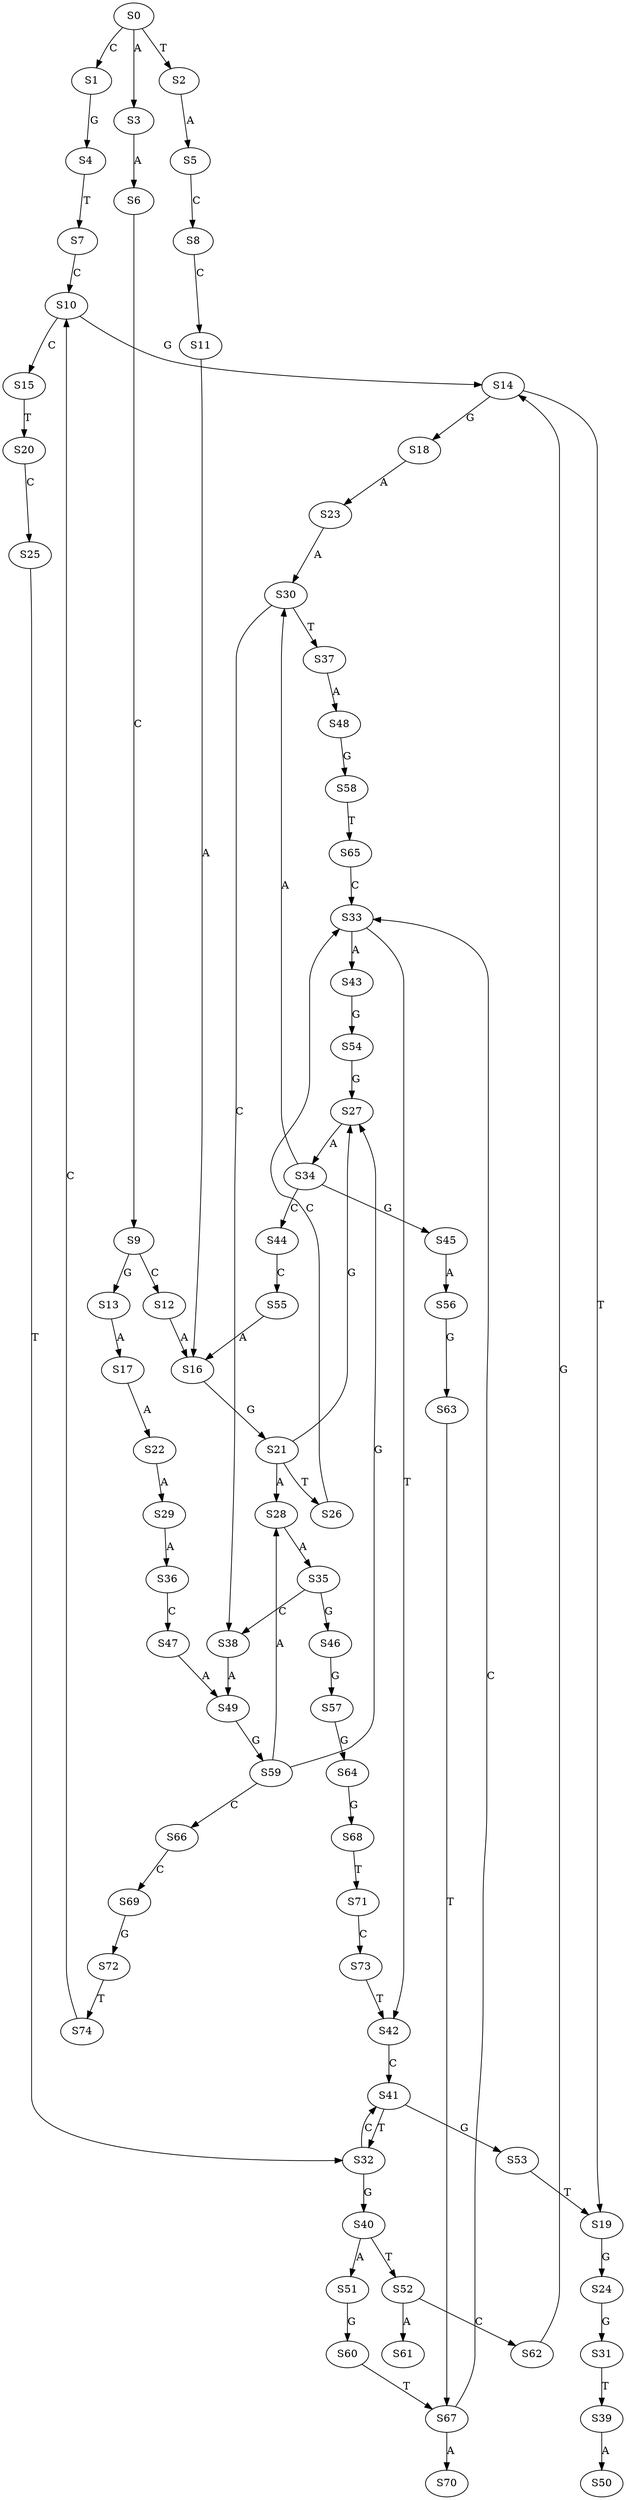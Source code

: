 strict digraph  {
	S0 -> S1 [ label = C ];
	S0 -> S2 [ label = T ];
	S0 -> S3 [ label = A ];
	S1 -> S4 [ label = G ];
	S2 -> S5 [ label = A ];
	S3 -> S6 [ label = A ];
	S4 -> S7 [ label = T ];
	S5 -> S8 [ label = C ];
	S6 -> S9 [ label = C ];
	S7 -> S10 [ label = C ];
	S8 -> S11 [ label = C ];
	S9 -> S12 [ label = C ];
	S9 -> S13 [ label = G ];
	S10 -> S14 [ label = G ];
	S10 -> S15 [ label = C ];
	S11 -> S16 [ label = A ];
	S12 -> S16 [ label = A ];
	S13 -> S17 [ label = A ];
	S14 -> S18 [ label = G ];
	S14 -> S19 [ label = T ];
	S15 -> S20 [ label = T ];
	S16 -> S21 [ label = G ];
	S17 -> S22 [ label = A ];
	S18 -> S23 [ label = A ];
	S19 -> S24 [ label = G ];
	S20 -> S25 [ label = C ];
	S21 -> S26 [ label = T ];
	S21 -> S27 [ label = G ];
	S21 -> S28 [ label = A ];
	S22 -> S29 [ label = A ];
	S23 -> S30 [ label = A ];
	S24 -> S31 [ label = G ];
	S25 -> S32 [ label = T ];
	S26 -> S33 [ label = C ];
	S27 -> S34 [ label = A ];
	S28 -> S35 [ label = A ];
	S29 -> S36 [ label = A ];
	S30 -> S37 [ label = T ];
	S30 -> S38 [ label = C ];
	S31 -> S39 [ label = T ];
	S32 -> S40 [ label = G ];
	S32 -> S41 [ label = C ];
	S33 -> S42 [ label = T ];
	S33 -> S43 [ label = A ];
	S34 -> S30 [ label = A ];
	S34 -> S44 [ label = C ];
	S34 -> S45 [ label = G ];
	S35 -> S38 [ label = C ];
	S35 -> S46 [ label = G ];
	S36 -> S47 [ label = C ];
	S37 -> S48 [ label = A ];
	S38 -> S49 [ label = A ];
	S39 -> S50 [ label = A ];
	S40 -> S51 [ label = A ];
	S40 -> S52 [ label = T ];
	S41 -> S32 [ label = T ];
	S41 -> S53 [ label = G ];
	S42 -> S41 [ label = C ];
	S43 -> S54 [ label = G ];
	S44 -> S55 [ label = C ];
	S45 -> S56 [ label = A ];
	S46 -> S57 [ label = G ];
	S47 -> S49 [ label = A ];
	S48 -> S58 [ label = G ];
	S49 -> S59 [ label = G ];
	S51 -> S60 [ label = G ];
	S52 -> S61 [ label = A ];
	S52 -> S62 [ label = C ];
	S53 -> S19 [ label = T ];
	S54 -> S27 [ label = G ];
	S55 -> S16 [ label = A ];
	S56 -> S63 [ label = G ];
	S57 -> S64 [ label = G ];
	S58 -> S65 [ label = T ];
	S59 -> S27 [ label = G ];
	S59 -> S66 [ label = C ];
	S59 -> S28 [ label = A ];
	S60 -> S67 [ label = T ];
	S62 -> S14 [ label = G ];
	S63 -> S67 [ label = T ];
	S64 -> S68 [ label = G ];
	S65 -> S33 [ label = C ];
	S66 -> S69 [ label = C ];
	S67 -> S70 [ label = A ];
	S67 -> S33 [ label = C ];
	S68 -> S71 [ label = T ];
	S69 -> S72 [ label = G ];
	S71 -> S73 [ label = C ];
	S72 -> S74 [ label = T ];
	S73 -> S42 [ label = T ];
	S74 -> S10 [ label = C ];
}
